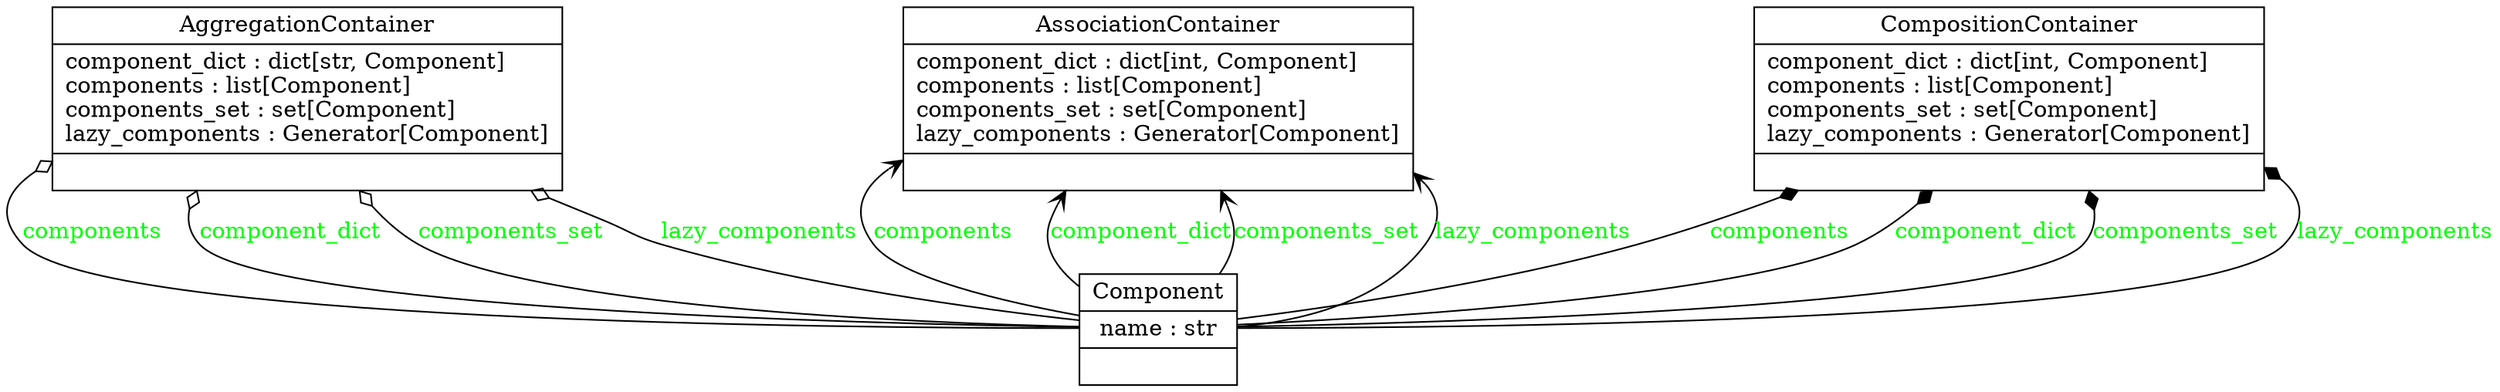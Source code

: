 digraph "classes" {
rankdir=BT
charset="utf-8"
"comprehensions.AggregationContainer" [color="black", fontcolor="black", label=<{AggregationContainer|component_dict : dict[str, Component]<br ALIGN="LEFT"/>components : list[Component]<br ALIGN="LEFT"/>components_set : set[Component]<br ALIGN="LEFT"/>lazy_components : Generator[Component]<br ALIGN="LEFT"/>|}>, shape="record", style="solid"];
"comprehensions.AssociationContainer" [color="black", fontcolor="black", label=<{AssociationContainer|component_dict : dict[int, Component]<br ALIGN="LEFT"/>components : list[Component]<br ALIGN="LEFT"/>components_set : set[Component]<br ALIGN="LEFT"/>lazy_components : Generator[Component]<br ALIGN="LEFT"/>|}>, shape="record", style="solid"];
"comprehensions.Component" [color="black", fontcolor="black", label=<{Component|name : str<br ALIGN="LEFT"/>|}>, shape="record", style="solid"];
"comprehensions.CompositionContainer" [color="black", fontcolor="black", label=<{CompositionContainer|component_dict : dict[int, Component]<br ALIGN="LEFT"/>components : list[Component]<br ALIGN="LEFT"/>components_set : set[Component]<br ALIGN="LEFT"/>lazy_components : Generator[Component]<br ALIGN="LEFT"/>|}>, shape="record", style="solid"];
"comprehensions.Component" -> "comprehensions.AssociationContainer" [arrowhead="vee", arrowtail="none", fontcolor="green", label="components", style="solid"];
"comprehensions.Component" -> "comprehensions.AssociationContainer" [arrowhead="vee", arrowtail="none", fontcolor="green", label="component_dict", style="solid"];
"comprehensions.Component" -> "comprehensions.AssociationContainer" [arrowhead="vee", arrowtail="none", fontcolor="green", label="components_set", style="solid"];
"comprehensions.Component" -> "comprehensions.AssociationContainer" [arrowhead="vee", arrowtail="none", fontcolor="green", label="lazy_components", style="solid"];
"comprehensions.Component" -> "comprehensions.CompositionContainer" [arrowhead="diamond", arrowtail="none", fontcolor="green", label="components", style="solid"];
"comprehensions.Component" -> "comprehensions.CompositionContainer" [arrowhead="diamond", arrowtail="none", fontcolor="green", label="component_dict", style="solid"];
"comprehensions.Component" -> "comprehensions.CompositionContainer" [arrowhead="diamond", arrowtail="none", fontcolor="green", label="components_set", style="solid"];
"comprehensions.Component" -> "comprehensions.CompositionContainer" [arrowhead="diamond", arrowtail="none", fontcolor="green", label="lazy_components", style="solid"];
"comprehensions.Component" -> "comprehensions.AggregationContainer" [arrowhead="odiamond", arrowtail="none", fontcolor="green", label="components", style="solid"];
"comprehensions.Component" -> "comprehensions.AggregationContainer" [arrowhead="odiamond", arrowtail="none", fontcolor="green", label="component_dict", style="solid"];
"comprehensions.Component" -> "comprehensions.AggregationContainer" [arrowhead="odiamond", arrowtail="none", fontcolor="green", label="components_set", style="solid"];
"comprehensions.Component" -> "comprehensions.AggregationContainer" [arrowhead="odiamond", arrowtail="none", fontcolor="green", label="lazy_components", style="solid"];
}
